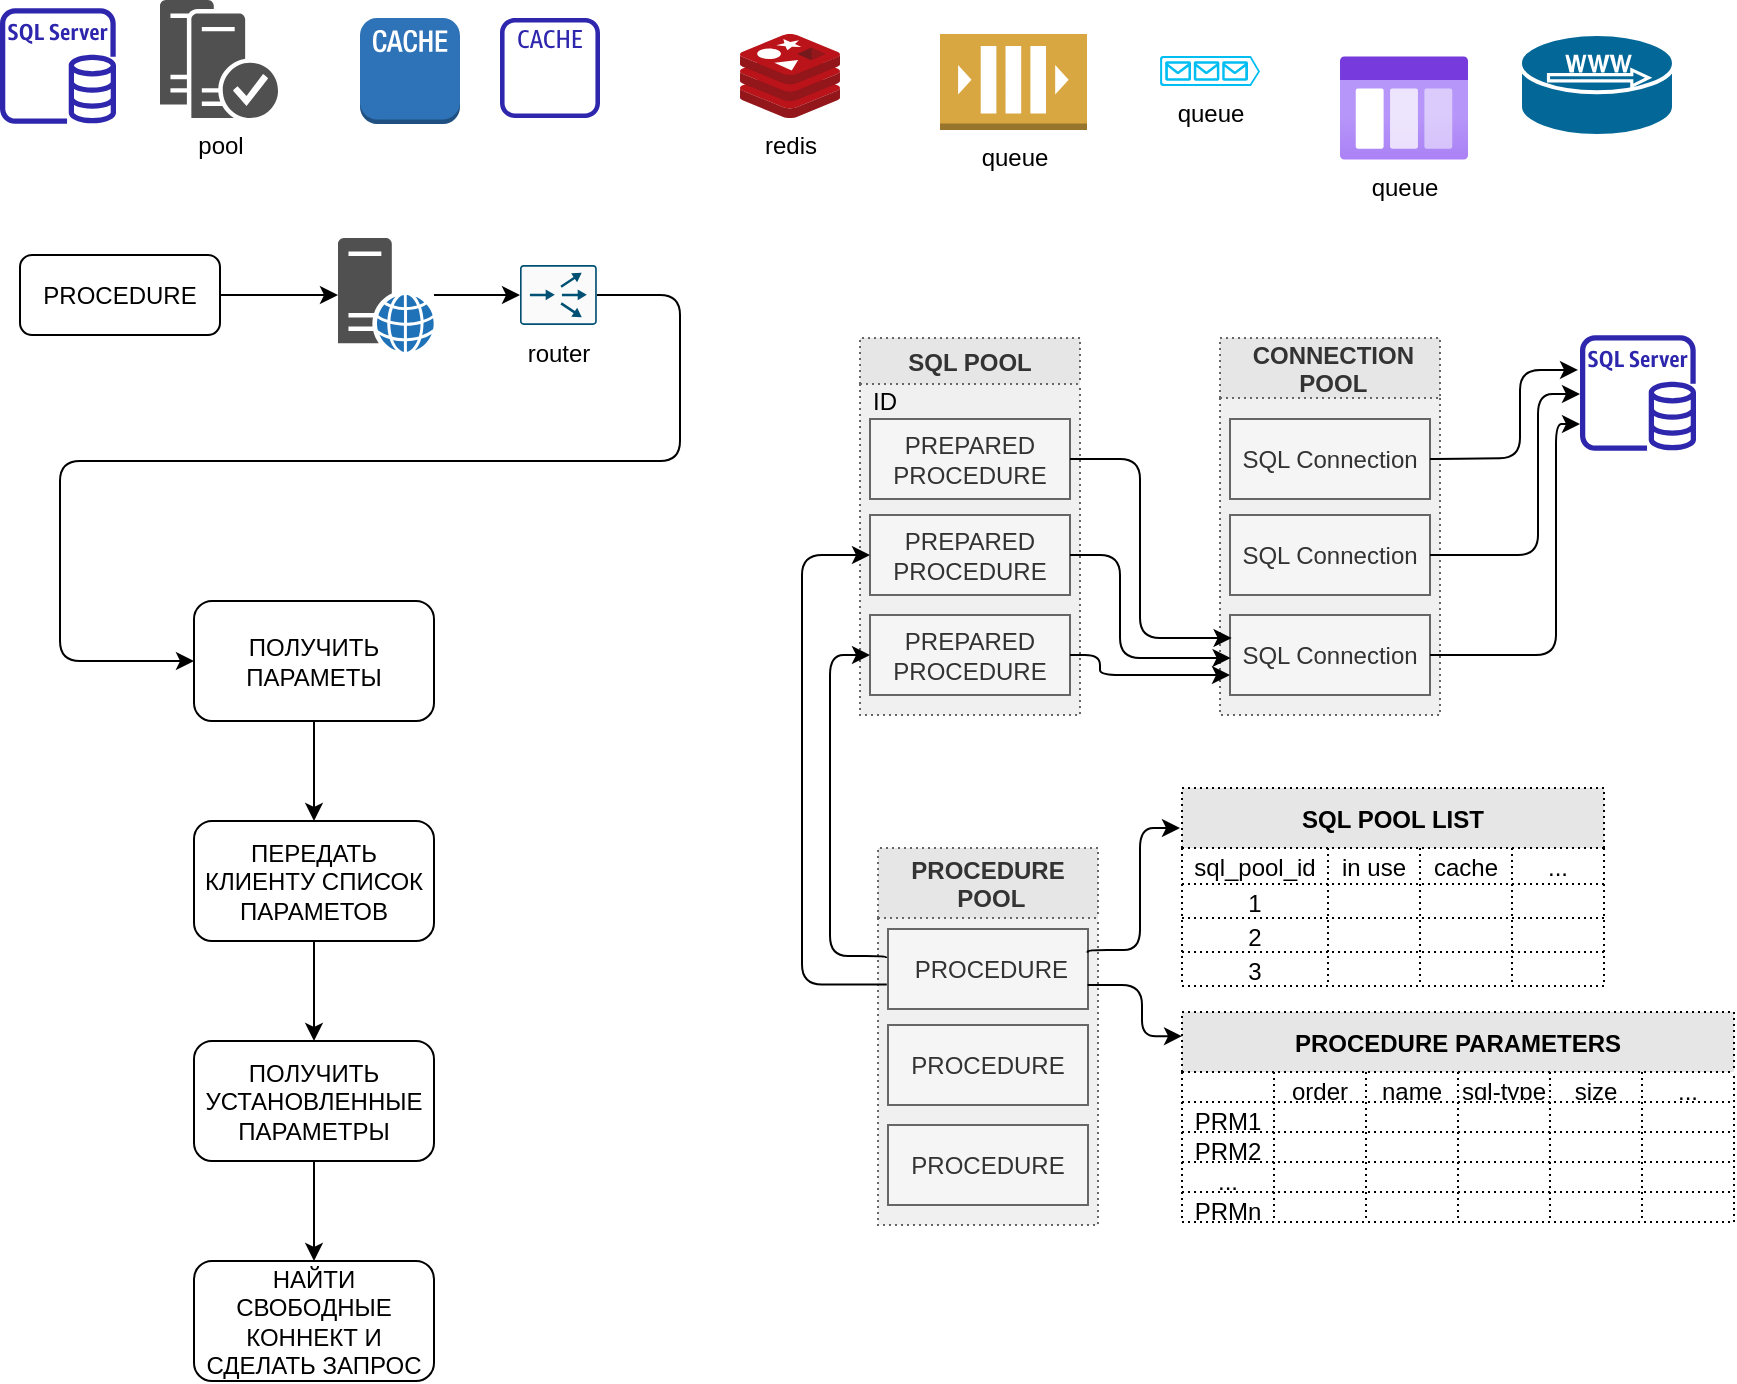 <mxfile version="20.5.3" type="github">
  <diagram id="Nt1I0_a-7QM22VSomyQ9" name="набросок ">
    <mxGraphModel dx="929" dy="607" grid="1" gridSize="1" guides="1" tooltips="1" connect="1" arrows="1" fold="1" page="1" pageScale="1" pageWidth="827" pageHeight="1169" math="0" shadow="0">
      <root>
        <mxCell id="0" />
        <mxCell id="1" parent="0" />
        <mxCell id="vu4FwoLVePWW2kg690E7-1" value="pool" style="sketch=0;pointerEvents=1;shadow=0;dashed=0;html=1;strokeColor=none;fillColor=#505050;labelPosition=center;verticalLabelPosition=bottom;verticalAlign=top;outlineConnect=0;align=center;shape=mxgraph.office.servers.trusted_application_pool;" vertex="1" parent="1">
          <mxGeometry x="110" y="21" width="59" height="59" as="geometry" />
        </mxCell>
        <mxCell id="vu4FwoLVePWW2kg690E7-2" value="" style="sketch=0;outlineConnect=0;fontColor=#232F3E;gradientColor=none;fillColor=#2E27AD;strokeColor=none;dashed=0;verticalLabelPosition=bottom;verticalAlign=top;align=center;html=1;fontSize=12;fontStyle=0;aspect=fixed;pointerEvents=1;shape=mxgraph.aws4.cache_node;" vertex="1" parent="1">
          <mxGeometry x="280" y="30" width="50" height="50" as="geometry" />
        </mxCell>
        <mxCell id="vu4FwoLVePWW2kg690E7-3" value="redis" style="sketch=0;aspect=fixed;html=1;points=[];align=center;image;fontSize=12;image=img/lib/mscae/Cache_Redis_Product.svg;" vertex="1" parent="1">
          <mxGeometry x="400" y="38" width="50" height="42" as="geometry" />
        </mxCell>
        <mxCell id="vu4FwoLVePWW2kg690E7-4" value="" style="outlineConnect=0;dashed=0;verticalLabelPosition=bottom;verticalAlign=top;align=center;html=1;shape=mxgraph.aws3.cache_node;fillColor=#2E73B8;gradientColor=none;" vertex="1" parent="1">
          <mxGeometry x="210" y="30" width="50" height="53" as="geometry" />
        </mxCell>
        <mxCell id="vu4FwoLVePWW2kg690E7-5" value="queue" style="outlineConnect=0;dashed=0;verticalLabelPosition=bottom;verticalAlign=top;align=center;html=1;shape=mxgraph.aws3.queue;fillColor=#D9A741;gradientColor=none;" vertex="1" parent="1">
          <mxGeometry x="500" y="38" width="73.5" height="48" as="geometry" />
        </mxCell>
        <mxCell id="vu4FwoLVePWW2kg690E7-6" value="queue" style="verticalLabelPosition=bottom;html=1;verticalAlign=top;align=center;strokeColor=none;fillColor=#00BEF2;shape=mxgraph.azure.queue_generic;pointerEvents=1;" vertex="1" parent="1">
          <mxGeometry x="610" y="49" width="50" height="15" as="geometry" />
        </mxCell>
        <mxCell id="vu4FwoLVePWW2kg690E7-8" value="queue" style="aspect=fixed;html=1;points=[];align=center;image;fontSize=12;image=img/lib/azure2/general/Storage_Queue.svg;" vertex="1" parent="1">
          <mxGeometry x="700" y="49" width="64" height="52" as="geometry" />
        </mxCell>
        <mxCell id="vu4FwoLVePWW2kg690E7-9" value="" style="sketch=0;outlineConnect=0;fontColor=#232F3E;gradientColor=none;fillColor=#2E27AD;strokeColor=none;dashed=0;verticalLabelPosition=bottom;verticalAlign=top;align=center;html=1;fontSize=12;fontStyle=0;aspect=fixed;pointerEvents=1;shape=mxgraph.aws4.rds_sql_server_instance;" vertex="1" parent="1">
          <mxGeometry x="30" y="25" width="58" height="58" as="geometry" />
        </mxCell>
        <mxCell id="vu4FwoLVePWW2kg690E7-21" value="" style="edgeStyle=orthogonalEdgeStyle;rounded=1;orthogonalLoop=1;jettySize=auto;html=1;entryX=0;entryY=0.5;entryDx=0;entryDy=0;" edge="1" parent="1" source="vu4FwoLVePWW2kg690E7-11" target="vu4FwoLVePWW2kg690E7-20">
          <mxGeometry relative="1" as="geometry">
            <mxPoint x="468.4" y="168.5" as="targetPoint" />
            <Array as="points">
              <mxPoint x="370" y="168.5" />
              <mxPoint x="370" y="251.5" />
              <mxPoint x="60" y="251.5" />
              <mxPoint x="60" y="351.5" />
            </Array>
          </mxGeometry>
        </mxCell>
        <mxCell id="vu4FwoLVePWW2kg690E7-11" value="router" style="sketch=0;points=[[0.015,0.015,0],[0.985,0.015,0],[0.985,0.985,0],[0.015,0.985,0],[0.25,0,0],[0.5,0,0],[0.75,0,0],[1,0.25,0],[1,0.5,0],[1,0.75,0],[0.75,1,0],[0.5,1,0],[0.25,1,0],[0,0.75,0],[0,0.5,0],[0,0.25,0]];verticalLabelPosition=bottom;html=1;verticalAlign=top;aspect=fixed;align=center;pointerEvents=1;shape=mxgraph.cisco19.rect;prIcon=content_router;fillColor=#FAFAFA;strokeColor=#005073;" vertex="1" parent="1">
          <mxGeometry x="290" y="153.5" width="38.4" height="30" as="geometry" />
        </mxCell>
        <mxCell id="vu4FwoLVePWW2kg690E7-16" value="" style="edgeStyle=orthogonalEdgeStyle;rounded=0;orthogonalLoop=1;jettySize=auto;html=1;" edge="1" parent="1" source="vu4FwoLVePWW2kg690E7-14" target="vu4FwoLVePWW2kg690E7-18">
          <mxGeometry relative="1" as="geometry">
            <mxPoint x="220" y="168.5" as="targetPoint" />
          </mxGeometry>
        </mxCell>
        <mxCell id="vu4FwoLVePWW2kg690E7-14" value="PROCEDURE " style="rounded=1;whiteSpace=wrap;html=1;" vertex="1" parent="1">
          <mxGeometry x="40" y="148.5" width="100" height="40" as="geometry" />
        </mxCell>
        <mxCell id="vu4FwoLVePWW2kg690E7-17" value="" style="shape=mxgraph.cisco.servers.microwebserver;html=1;pointerEvents=1;dashed=0;fillColor=#036897;strokeColor=#ffffff;strokeWidth=2;verticalLabelPosition=bottom;verticalAlign=top;align=center;outlineConnect=0;" vertex="1" parent="1">
          <mxGeometry x="790" y="38" width="77" height="51" as="geometry" />
        </mxCell>
        <mxCell id="vu4FwoLVePWW2kg690E7-19" value="" style="edgeStyle=orthogonalEdgeStyle;rounded=0;orthogonalLoop=1;jettySize=auto;html=1;" edge="1" parent="1" source="vu4FwoLVePWW2kg690E7-18" target="vu4FwoLVePWW2kg690E7-11">
          <mxGeometry relative="1" as="geometry" />
        </mxCell>
        <mxCell id="vu4FwoLVePWW2kg690E7-18" value="" style="sketch=0;pointerEvents=1;shadow=0;dashed=0;html=1;strokeColor=none;fillColor=#505050;labelPosition=center;verticalLabelPosition=bottom;verticalAlign=top;outlineConnect=0;align=center;shape=mxgraph.office.servers.web_server_blue;" vertex="1" parent="1">
          <mxGeometry x="199" y="140" width="48" height="57" as="geometry" />
        </mxCell>
        <mxCell id="vu4FwoLVePWW2kg690E7-36" value="" style="edgeStyle=orthogonalEdgeStyle;rounded=1;orthogonalLoop=1;jettySize=auto;html=1;" edge="1" parent="1" source="vu4FwoLVePWW2kg690E7-20" target="vu4FwoLVePWW2kg690E7-37">
          <mxGeometry relative="1" as="geometry">
            <mxPoint x="187" y="461.5" as="targetPoint" />
          </mxGeometry>
        </mxCell>
        <mxCell id="vu4FwoLVePWW2kg690E7-20" value="ПОЛУЧИТЬ ПАРАМЕТЫ" style="rounded=1;whiteSpace=wrap;html=1;" vertex="1" parent="1">
          <mxGeometry x="127" y="321.5" width="120" height="60" as="geometry" />
        </mxCell>
        <mxCell id="vu4FwoLVePWW2kg690E7-22" value="" style="sketch=0;outlineConnect=0;fontColor=#232F3E;gradientColor=none;fillColor=#2E27AD;strokeColor=none;dashed=0;verticalLabelPosition=bottom;verticalAlign=top;align=center;html=1;fontSize=12;fontStyle=0;aspect=fixed;pointerEvents=1;shape=mxgraph.aws4.rds_sql_server_instance;" vertex="1" parent="1">
          <mxGeometry x="820" y="188.5" width="58" height="58" as="geometry" />
        </mxCell>
        <mxCell id="vu4FwoLVePWW2kg690E7-39" value="" style="edgeStyle=orthogonalEdgeStyle;rounded=1;orthogonalLoop=1;jettySize=auto;html=1;" edge="1" parent="1" source="vu4FwoLVePWW2kg690E7-37" target="vu4FwoLVePWW2kg690E7-38">
          <mxGeometry relative="1" as="geometry" />
        </mxCell>
        <mxCell id="vu4FwoLVePWW2kg690E7-37" value="ПЕРЕДАТЬ КЛИЕНТУ СПИСОК ПАРАМЕТОВ" style="rounded=1;whiteSpace=wrap;html=1;" vertex="1" parent="1">
          <mxGeometry x="127" y="431.5" width="120" height="60" as="geometry" />
        </mxCell>
        <mxCell id="vu4FwoLVePWW2kg690E7-41" value="" style="edgeStyle=orthogonalEdgeStyle;rounded=1;orthogonalLoop=1;jettySize=auto;html=1;" edge="1" parent="1" source="vu4FwoLVePWW2kg690E7-38" target="vu4FwoLVePWW2kg690E7-40">
          <mxGeometry relative="1" as="geometry" />
        </mxCell>
        <mxCell id="vu4FwoLVePWW2kg690E7-38" value="ПОЛУЧИТЬ УСТАНОВЛЕННЫЕ ПАРАМЕТРЫ" style="rounded=1;whiteSpace=wrap;html=1;" vertex="1" parent="1">
          <mxGeometry x="127" y="541.5" width="120" height="60" as="geometry" />
        </mxCell>
        <mxCell id="vu4FwoLVePWW2kg690E7-40" value="НАЙТИ СВОБОДНЫЕ КОННЕКТ И СДЕЛАТЬ ЗАПРОС" style="rounded=1;whiteSpace=wrap;html=1;" vertex="1" parent="1">
          <mxGeometry x="127" y="651.5" width="120" height="60" as="geometry" />
        </mxCell>
        <mxCell id="vu4FwoLVePWW2kg690E7-44" value="" style="group" vertex="1" connectable="0" parent="1">
          <mxGeometry x="460" y="190" width="110" height="188.5" as="geometry" />
        </mxCell>
        <mxCell id="vu4FwoLVePWW2kg690E7-43" value="SQL POOL" style="swimlane;dashed=1;dashPattern=1 2;fillColor=#E6E6E6;fontColor=#333333;strokeColor=#666666;glass=0;swimlaneFillColor=#F0F0F0;" vertex="1" parent="vu4FwoLVePWW2kg690E7-44">
          <mxGeometry width="110" height="188.5" as="geometry" />
        </mxCell>
        <mxCell id="vu4FwoLVePWW2kg690E7-124" value="ID" style="text;html=1;strokeColor=none;fillColor=none;align=center;verticalAlign=middle;whiteSpace=wrap;rounded=0;glass=0;dashed=1;dashPattern=1 1;" vertex="1" parent="vu4FwoLVePWW2kg690E7-43">
          <mxGeometry x="5" y="25.5" width="15" height="13" as="geometry" />
        </mxCell>
        <mxCell id="vu4FwoLVePWW2kg690E7-29" value="PREPARED PROCEDURE" style="rounded=0;whiteSpace=wrap;html=1;fillColor=#f5f5f5;strokeColor=#666666;fontColor=#333333;" vertex="1" parent="vu4FwoLVePWW2kg690E7-44">
          <mxGeometry x="5" y="40.5" width="100" height="40" as="geometry" />
        </mxCell>
        <mxCell id="vu4FwoLVePWW2kg690E7-31" value="PREPARED PROCEDURE" style="rounded=0;whiteSpace=wrap;html=1;fillColor=#f5f5f5;strokeColor=#666666;fontColor=#333333;" vertex="1" parent="vu4FwoLVePWW2kg690E7-44">
          <mxGeometry x="5" y="88.5" width="100" height="40" as="geometry" />
        </mxCell>
        <mxCell id="vu4FwoLVePWW2kg690E7-32" value="PREPARED PROCEDURE" style="rounded=0;whiteSpace=wrap;html=1;fillColor=#f5f5f5;strokeColor=#666666;fontColor=#333333;" vertex="1" parent="vu4FwoLVePWW2kg690E7-44">
          <mxGeometry x="5" y="138.5" width="100" height="40" as="geometry" />
        </mxCell>
        <mxCell id="vu4FwoLVePWW2kg690E7-45" value="" style="group" vertex="1" connectable="0" parent="1">
          <mxGeometry x="640" y="190" width="110" height="188.5" as="geometry" />
        </mxCell>
        <mxCell id="vu4FwoLVePWW2kg690E7-46" value=" CONNECTION&#xa; POOL" style="swimlane;dashed=1;dashPattern=1 2;fillColor=#E6E6E6;fontColor=#333333;strokeColor=#666666;glass=0;swimlaneFillColor=#F0F0F0;startSize=30;" vertex="1" parent="vu4FwoLVePWW2kg690E7-45">
          <mxGeometry width="110" height="188.5" as="geometry" />
        </mxCell>
        <mxCell id="vu4FwoLVePWW2kg690E7-47" value="SQL Connection" style="rounded=0;whiteSpace=wrap;html=1;fillColor=#f5f5f5;strokeColor=#666666;fontColor=#333333;" vertex="1" parent="vu4FwoLVePWW2kg690E7-45">
          <mxGeometry x="5" y="40.5" width="100" height="40" as="geometry" />
        </mxCell>
        <mxCell id="vu4FwoLVePWW2kg690E7-48" value="SQL Connection" style="rounded=0;whiteSpace=wrap;html=1;fillColor=#f5f5f5;strokeColor=#666666;fontColor=#333333;" vertex="1" parent="vu4FwoLVePWW2kg690E7-45">
          <mxGeometry x="5" y="88.5" width="100" height="40" as="geometry" />
        </mxCell>
        <mxCell id="vu4FwoLVePWW2kg690E7-49" value="SQL Connection" style="rounded=0;whiteSpace=wrap;html=1;fillColor=#f5f5f5;strokeColor=#666666;fontColor=#333333;" vertex="1" parent="vu4FwoLVePWW2kg690E7-45">
          <mxGeometry x="5" y="138.5" width="100" height="40" as="geometry" />
        </mxCell>
        <mxCell id="vu4FwoLVePWW2kg690E7-33" value="" style="edgeStyle=orthogonalEdgeStyle;rounded=1;orthogonalLoop=1;jettySize=auto;html=1;exitX=1;exitY=0.5;exitDx=0;exitDy=0;entryX=0.008;entryY=0.288;entryDx=0;entryDy=0;entryPerimeter=0;" edge="1" parent="1" source="vu4FwoLVePWW2kg690E7-29" target="vu4FwoLVePWW2kg690E7-49">
          <mxGeometry relative="1" as="geometry">
            <mxPoint x="640" y="320" as="targetPoint" />
            <Array as="points">
              <mxPoint x="600" y="250" />
              <mxPoint x="600" y="340" />
            </Array>
          </mxGeometry>
        </mxCell>
        <mxCell id="vu4FwoLVePWW2kg690E7-34" value="" style="edgeStyle=orthogonalEdgeStyle;rounded=1;orthogonalLoop=1;jettySize=auto;html=1;entryX=0.003;entryY=0.528;entryDx=0;entryDy=0;entryPerimeter=0;" edge="1" parent="1" source="vu4FwoLVePWW2kg690E7-31" target="vu4FwoLVePWW2kg690E7-49">
          <mxGeometry relative="1" as="geometry">
            <mxPoint x="640" y="337" as="targetPoint" />
            <Array as="points">
              <mxPoint x="590" y="298" />
              <mxPoint x="590" y="350" />
              <mxPoint x="645" y="350" />
            </Array>
          </mxGeometry>
        </mxCell>
        <mxCell id="vu4FwoLVePWW2kg690E7-35" value="" style="edgeStyle=orthogonalEdgeStyle;rounded=1;orthogonalLoop=1;jettySize=auto;html=1;entryX=0;entryY=0.75;entryDx=0;entryDy=0;" edge="1" parent="1" source="vu4FwoLVePWW2kg690E7-32" target="vu4FwoLVePWW2kg690E7-49">
          <mxGeometry relative="1" as="geometry">
            <mxPoint x="640" y="349.5" as="targetPoint" />
            <Array as="points">
              <mxPoint x="580" y="348" />
              <mxPoint x="580" y="358" />
            </Array>
          </mxGeometry>
        </mxCell>
        <mxCell id="vu4FwoLVePWW2kg690E7-26" value="" style="edgeStyle=orthogonalEdgeStyle;rounded=1;orthogonalLoop=1;jettySize=auto;html=1;exitX=1;exitY=0.5;exitDx=0;exitDy=0;entryX=-0.017;entryY=0.301;entryDx=0;entryDy=0;entryPerimeter=0;" edge="1" parent="1" source="vu4FwoLVePWW2kg690E7-47" target="vu4FwoLVePWW2kg690E7-22">
          <mxGeometry relative="1" as="geometry">
            <mxPoint x="750" y="211.5" as="sourcePoint" />
            <mxPoint x="800" y="170" as="targetPoint" />
            <Array as="points">
              <mxPoint x="750" y="251" />
              <mxPoint x="790" y="250" />
              <mxPoint x="790" y="206" />
            </Array>
          </mxGeometry>
        </mxCell>
        <mxCell id="vu4FwoLVePWW2kg690E7-27" value="" style="edgeStyle=orthogonalEdgeStyle;rounded=1;orthogonalLoop=1;jettySize=auto;html=1;exitX=1;exitY=0.5;exitDx=0;exitDy=0;" edge="1" parent="1" source="vu4FwoLVePWW2kg690E7-48" target="vu4FwoLVePWW2kg690E7-22">
          <mxGeometry relative="1" as="geometry">
            <mxPoint x="810" y="206.5" as="targetPoint" />
            <mxPoint x="750" y="275" as="sourcePoint" />
            <Array as="points">
              <mxPoint x="799" y="299" />
              <mxPoint x="799" y="218" />
            </Array>
          </mxGeometry>
        </mxCell>
        <mxCell id="vu4FwoLVePWW2kg690E7-51" value="" style="edgeStyle=orthogonalEdgeStyle;rounded=1;orthogonalLoop=1;jettySize=auto;html=1;" edge="1" parent="1" source="vu4FwoLVePWW2kg690E7-49" target="vu4FwoLVePWW2kg690E7-22">
          <mxGeometry relative="1" as="geometry">
            <mxPoint x="825" y="348.5" as="targetPoint" />
            <Array as="points">
              <mxPoint x="808" y="349" />
              <mxPoint x="808" y="233" />
            </Array>
          </mxGeometry>
        </mxCell>
        <mxCell id="vu4FwoLVePWW2kg690E7-52" value="" style="group" vertex="1" connectable="0" parent="1">
          <mxGeometry x="469" y="445" width="110" height="188.5" as="geometry" />
        </mxCell>
        <mxCell id="vu4FwoLVePWW2kg690E7-53" value="PROCEDURE&#xa; POOL" style="swimlane;dashed=1;dashPattern=1 2;fillColor=#E6E6E6;fontColor=#333333;strokeColor=#666666;glass=0;swimlaneFillColor=#F0F0F0;startSize=35;" vertex="1" parent="vu4FwoLVePWW2kg690E7-52">
          <mxGeometry width="110" height="188.5" as="geometry" />
        </mxCell>
        <mxCell id="vu4FwoLVePWW2kg690E7-54" value="&amp;nbsp;PROCEDURE" style="rounded=0;whiteSpace=wrap;html=1;fillColor=#f5f5f5;strokeColor=#666666;fontColor=#333333;" vertex="1" parent="vu4FwoLVePWW2kg690E7-52">
          <mxGeometry x="5" y="40.5" width="100" height="40" as="geometry" />
        </mxCell>
        <mxCell id="vu4FwoLVePWW2kg690E7-55" value="PROCEDURE" style="rounded=0;whiteSpace=wrap;html=1;fillColor=#f5f5f5;strokeColor=#666666;fontColor=#333333;" vertex="1" parent="vu4FwoLVePWW2kg690E7-52">
          <mxGeometry x="5" y="88.5" width="100" height="40" as="geometry" />
        </mxCell>
        <mxCell id="vu4FwoLVePWW2kg690E7-56" value="PROCEDURE" style="rounded=0;whiteSpace=wrap;html=1;fillColor=#f5f5f5;strokeColor=#666666;fontColor=#333333;" vertex="1" parent="vu4FwoLVePWW2kg690E7-52">
          <mxGeometry x="5" y="138.5" width="100" height="40" as="geometry" />
        </mxCell>
        <mxCell id="vu4FwoLVePWW2kg690E7-57" value="PROCEDURE PARAMETERS" style="shape=table;startSize=30;container=1;collapsible=0;childLayout=tableLayout;fontStyle=1;align=center;glass=0;dashed=1;dashPattern=1 2;fillColor=#E6E6E6;" vertex="1" parent="1">
          <mxGeometry x="621" y="527" width="276" height="105" as="geometry" />
        </mxCell>
        <mxCell id="vu4FwoLVePWW2kg690E7-58" value="" style="shape=tableRow;horizontal=0;startSize=0;swimlaneHead=0;swimlaneBody=0;top=0;left=0;bottom=0;right=0;collapsible=0;dropTarget=0;fillColor=none;points=[[0,0.5],[1,0.5]];portConstraint=eastwest;glass=0;dashed=1;dashPattern=1 2;" vertex="1" parent="vu4FwoLVePWW2kg690E7-57">
          <mxGeometry y="30" width="276" height="15" as="geometry" />
        </mxCell>
        <mxCell id="vu4FwoLVePWW2kg690E7-59" value="" style="shape=partialRectangle;html=1;whiteSpace=wrap;connectable=0;fillColor=none;top=0;left=0;bottom=0;right=0;overflow=hidden;glass=0;dashed=1;dashPattern=1 2;" vertex="1" parent="vu4FwoLVePWW2kg690E7-58">
          <mxGeometry width="46" height="15" as="geometry">
            <mxRectangle width="46" height="15" as="alternateBounds" />
          </mxGeometry>
        </mxCell>
        <mxCell id="vu4FwoLVePWW2kg690E7-60" value="order" style="shape=partialRectangle;html=1;whiteSpace=wrap;connectable=0;fillColor=none;top=0;left=0;bottom=0;right=0;overflow=hidden;glass=0;dashed=1;dashPattern=1 2;" vertex="1" parent="vu4FwoLVePWW2kg690E7-58">
          <mxGeometry x="46" width="46" height="15" as="geometry">
            <mxRectangle width="46" height="15" as="alternateBounds" />
          </mxGeometry>
        </mxCell>
        <mxCell id="vu4FwoLVePWW2kg690E7-61" value="name" style="shape=partialRectangle;html=1;whiteSpace=wrap;connectable=0;fillColor=none;top=0;left=0;bottom=0;right=0;overflow=hidden;glass=0;dashed=1;dashPattern=1 2;" vertex="1" parent="vu4FwoLVePWW2kg690E7-58">
          <mxGeometry x="92" width="46" height="15" as="geometry">
            <mxRectangle width="46" height="15" as="alternateBounds" />
          </mxGeometry>
        </mxCell>
        <mxCell id="vu4FwoLVePWW2kg690E7-78" value="sql-type" style="shape=partialRectangle;html=1;whiteSpace=wrap;connectable=0;fillColor=none;top=0;left=0;bottom=0;right=0;overflow=hidden;glass=0;dashed=1;dashPattern=1 2;" vertex="1" parent="vu4FwoLVePWW2kg690E7-58">
          <mxGeometry x="138" width="46" height="15" as="geometry">
            <mxRectangle width="46" height="15" as="alternateBounds" />
          </mxGeometry>
        </mxCell>
        <mxCell id="vu4FwoLVePWW2kg690E7-83" value="size" style="shape=partialRectangle;html=1;whiteSpace=wrap;connectable=0;fillColor=none;top=0;left=0;bottom=0;right=0;overflow=hidden;glass=0;dashed=1;dashPattern=1 2;" vertex="1" parent="vu4FwoLVePWW2kg690E7-58">
          <mxGeometry x="184" width="46" height="15" as="geometry">
            <mxRectangle width="46" height="15" as="alternateBounds" />
          </mxGeometry>
        </mxCell>
        <mxCell id="vu4FwoLVePWW2kg690E7-118" value="..." style="shape=partialRectangle;html=1;whiteSpace=wrap;connectable=0;fillColor=none;top=0;left=0;bottom=0;right=0;overflow=hidden;glass=0;dashed=1;dashPattern=1 2;" vertex="1" parent="vu4FwoLVePWW2kg690E7-58">
          <mxGeometry x="230" width="46" height="15" as="geometry">
            <mxRectangle width="46" height="15" as="alternateBounds" />
          </mxGeometry>
        </mxCell>
        <mxCell id="vu4FwoLVePWW2kg690E7-62" value="" style="shape=tableRow;horizontal=0;startSize=0;swimlaneHead=0;swimlaneBody=0;top=0;left=0;bottom=0;right=0;collapsible=0;dropTarget=0;fillColor=none;points=[[0,0.5],[1,0.5]];portConstraint=eastwest;glass=0;dashed=1;dashPattern=1 2;" vertex="1" parent="vu4FwoLVePWW2kg690E7-57">
          <mxGeometry y="45" width="276" height="15" as="geometry" />
        </mxCell>
        <mxCell id="vu4FwoLVePWW2kg690E7-63" value="PRM1&lt;br&gt;" style="shape=partialRectangle;html=1;whiteSpace=wrap;connectable=0;fillColor=none;top=0;left=0;bottom=0;right=0;overflow=hidden;glass=0;dashed=1;dashPattern=1 2;" vertex="1" parent="vu4FwoLVePWW2kg690E7-62">
          <mxGeometry width="46" height="15" as="geometry">
            <mxRectangle width="46" height="15" as="alternateBounds" />
          </mxGeometry>
        </mxCell>
        <mxCell id="vu4FwoLVePWW2kg690E7-64" value="" style="shape=partialRectangle;html=1;whiteSpace=wrap;connectable=0;fillColor=none;top=0;left=0;bottom=0;right=0;overflow=hidden;glass=0;dashed=1;dashPattern=1 2;" vertex="1" parent="vu4FwoLVePWW2kg690E7-62">
          <mxGeometry x="46" width="46" height="15" as="geometry">
            <mxRectangle width="46" height="15" as="alternateBounds" />
          </mxGeometry>
        </mxCell>
        <mxCell id="vu4FwoLVePWW2kg690E7-65" value="" style="shape=partialRectangle;html=1;whiteSpace=wrap;connectable=0;fillColor=none;top=0;left=0;bottom=0;right=0;overflow=hidden;glass=0;dashed=1;dashPattern=1 2;" vertex="1" parent="vu4FwoLVePWW2kg690E7-62">
          <mxGeometry x="92" width="46" height="15" as="geometry">
            <mxRectangle width="46" height="15" as="alternateBounds" />
          </mxGeometry>
        </mxCell>
        <mxCell id="vu4FwoLVePWW2kg690E7-79" style="shape=partialRectangle;html=1;whiteSpace=wrap;connectable=0;fillColor=none;top=0;left=0;bottom=0;right=0;overflow=hidden;glass=0;dashed=1;dashPattern=1 2;" vertex="1" parent="vu4FwoLVePWW2kg690E7-62">
          <mxGeometry x="138" width="46" height="15" as="geometry">
            <mxRectangle width="46" height="15" as="alternateBounds" />
          </mxGeometry>
        </mxCell>
        <mxCell id="vu4FwoLVePWW2kg690E7-84" style="shape=partialRectangle;html=1;whiteSpace=wrap;connectable=0;fillColor=none;top=0;left=0;bottom=0;right=0;overflow=hidden;glass=0;dashed=1;dashPattern=1 2;" vertex="1" parent="vu4FwoLVePWW2kg690E7-62">
          <mxGeometry x="184" width="46" height="15" as="geometry">
            <mxRectangle width="46" height="15" as="alternateBounds" />
          </mxGeometry>
        </mxCell>
        <mxCell id="vu4FwoLVePWW2kg690E7-119" style="shape=partialRectangle;html=1;whiteSpace=wrap;connectable=0;fillColor=none;top=0;left=0;bottom=0;right=0;overflow=hidden;glass=0;dashed=1;dashPattern=1 2;" vertex="1" parent="vu4FwoLVePWW2kg690E7-62">
          <mxGeometry x="230" width="46" height="15" as="geometry">
            <mxRectangle width="46" height="15" as="alternateBounds" />
          </mxGeometry>
        </mxCell>
        <mxCell id="vu4FwoLVePWW2kg690E7-66" value="" style="shape=tableRow;horizontal=0;startSize=0;swimlaneHead=0;swimlaneBody=0;top=0;left=0;bottom=0;right=0;collapsible=0;dropTarget=0;fillColor=none;points=[[0,0.5],[1,0.5]];portConstraint=eastwest;glass=0;dashed=1;dashPattern=1 2;" vertex="1" parent="vu4FwoLVePWW2kg690E7-57">
          <mxGeometry y="60" width="276" height="15" as="geometry" />
        </mxCell>
        <mxCell id="vu4FwoLVePWW2kg690E7-67" value="PRM2" style="shape=partialRectangle;html=1;whiteSpace=wrap;connectable=0;fillColor=none;top=0;left=0;bottom=0;right=0;overflow=hidden;glass=0;dashed=1;dashPattern=1 2;" vertex="1" parent="vu4FwoLVePWW2kg690E7-66">
          <mxGeometry width="46" height="15" as="geometry">
            <mxRectangle width="46" height="15" as="alternateBounds" />
          </mxGeometry>
        </mxCell>
        <mxCell id="vu4FwoLVePWW2kg690E7-68" value="" style="shape=partialRectangle;html=1;whiteSpace=wrap;connectable=0;fillColor=none;top=0;left=0;bottom=0;right=0;overflow=hidden;glass=0;dashed=1;dashPattern=1 2;" vertex="1" parent="vu4FwoLVePWW2kg690E7-66">
          <mxGeometry x="46" width="46" height="15" as="geometry">
            <mxRectangle width="46" height="15" as="alternateBounds" />
          </mxGeometry>
        </mxCell>
        <mxCell id="vu4FwoLVePWW2kg690E7-69" value="" style="shape=partialRectangle;html=1;whiteSpace=wrap;connectable=0;fillColor=none;top=0;left=0;bottom=0;right=0;overflow=hidden;glass=0;dashed=1;dashPattern=1 2;" vertex="1" parent="vu4FwoLVePWW2kg690E7-66">
          <mxGeometry x="92" width="46" height="15" as="geometry">
            <mxRectangle width="46" height="15" as="alternateBounds" />
          </mxGeometry>
        </mxCell>
        <mxCell id="vu4FwoLVePWW2kg690E7-80" style="shape=partialRectangle;html=1;whiteSpace=wrap;connectable=0;fillColor=none;top=0;left=0;bottom=0;right=0;overflow=hidden;glass=0;dashed=1;dashPattern=1 2;" vertex="1" parent="vu4FwoLVePWW2kg690E7-66">
          <mxGeometry x="138" width="46" height="15" as="geometry">
            <mxRectangle width="46" height="15" as="alternateBounds" />
          </mxGeometry>
        </mxCell>
        <mxCell id="vu4FwoLVePWW2kg690E7-85" style="shape=partialRectangle;html=1;whiteSpace=wrap;connectable=0;fillColor=none;top=0;left=0;bottom=0;right=0;overflow=hidden;glass=0;dashed=1;dashPattern=1 2;" vertex="1" parent="vu4FwoLVePWW2kg690E7-66">
          <mxGeometry x="184" width="46" height="15" as="geometry">
            <mxRectangle width="46" height="15" as="alternateBounds" />
          </mxGeometry>
        </mxCell>
        <mxCell id="vu4FwoLVePWW2kg690E7-120" style="shape=partialRectangle;html=1;whiteSpace=wrap;connectable=0;fillColor=none;top=0;left=0;bottom=0;right=0;overflow=hidden;glass=0;dashed=1;dashPattern=1 2;" vertex="1" parent="vu4FwoLVePWW2kg690E7-66">
          <mxGeometry x="230" width="46" height="15" as="geometry">
            <mxRectangle width="46" height="15" as="alternateBounds" />
          </mxGeometry>
        </mxCell>
        <mxCell id="vu4FwoLVePWW2kg690E7-70" style="shape=tableRow;horizontal=0;startSize=0;swimlaneHead=0;swimlaneBody=0;top=0;left=0;bottom=0;right=0;collapsible=0;dropTarget=0;fillColor=none;points=[[0,0.5],[1,0.5]];portConstraint=eastwest;glass=0;dashed=1;dashPattern=1 2;" vertex="1" parent="vu4FwoLVePWW2kg690E7-57">
          <mxGeometry y="75" width="276" height="15" as="geometry" />
        </mxCell>
        <mxCell id="vu4FwoLVePWW2kg690E7-71" value="..." style="shape=partialRectangle;html=1;whiteSpace=wrap;connectable=0;fillColor=none;top=0;left=0;bottom=0;right=0;overflow=hidden;glass=0;dashed=1;dashPattern=1 2;" vertex="1" parent="vu4FwoLVePWW2kg690E7-70">
          <mxGeometry width="46" height="15" as="geometry">
            <mxRectangle width="46" height="15" as="alternateBounds" />
          </mxGeometry>
        </mxCell>
        <mxCell id="vu4FwoLVePWW2kg690E7-72" style="shape=partialRectangle;html=1;whiteSpace=wrap;connectable=0;fillColor=none;top=0;left=0;bottom=0;right=0;overflow=hidden;glass=0;dashed=1;dashPattern=1 2;" vertex="1" parent="vu4FwoLVePWW2kg690E7-70">
          <mxGeometry x="46" width="46" height="15" as="geometry">
            <mxRectangle width="46" height="15" as="alternateBounds" />
          </mxGeometry>
        </mxCell>
        <mxCell id="vu4FwoLVePWW2kg690E7-73" style="shape=partialRectangle;html=1;whiteSpace=wrap;connectable=0;fillColor=none;top=0;left=0;bottom=0;right=0;overflow=hidden;glass=0;dashed=1;dashPattern=1 2;" vertex="1" parent="vu4FwoLVePWW2kg690E7-70">
          <mxGeometry x="92" width="46" height="15" as="geometry">
            <mxRectangle width="46" height="15" as="alternateBounds" />
          </mxGeometry>
        </mxCell>
        <mxCell id="vu4FwoLVePWW2kg690E7-81" style="shape=partialRectangle;html=1;whiteSpace=wrap;connectable=0;fillColor=none;top=0;left=0;bottom=0;right=0;overflow=hidden;glass=0;dashed=1;dashPattern=1 2;" vertex="1" parent="vu4FwoLVePWW2kg690E7-70">
          <mxGeometry x="138" width="46" height="15" as="geometry">
            <mxRectangle width="46" height="15" as="alternateBounds" />
          </mxGeometry>
        </mxCell>
        <mxCell id="vu4FwoLVePWW2kg690E7-86" style="shape=partialRectangle;html=1;whiteSpace=wrap;connectable=0;fillColor=none;top=0;left=0;bottom=0;right=0;overflow=hidden;glass=0;dashed=1;dashPattern=1 2;" vertex="1" parent="vu4FwoLVePWW2kg690E7-70">
          <mxGeometry x="184" width="46" height="15" as="geometry">
            <mxRectangle width="46" height="15" as="alternateBounds" />
          </mxGeometry>
        </mxCell>
        <mxCell id="vu4FwoLVePWW2kg690E7-121" style="shape=partialRectangle;html=1;whiteSpace=wrap;connectable=0;fillColor=none;top=0;left=0;bottom=0;right=0;overflow=hidden;glass=0;dashed=1;dashPattern=1 2;" vertex="1" parent="vu4FwoLVePWW2kg690E7-70">
          <mxGeometry x="230" width="46" height="15" as="geometry">
            <mxRectangle width="46" height="15" as="alternateBounds" />
          </mxGeometry>
        </mxCell>
        <mxCell id="vu4FwoLVePWW2kg690E7-74" style="shape=tableRow;horizontal=0;startSize=0;swimlaneHead=0;swimlaneBody=0;top=0;left=0;bottom=0;right=0;collapsible=0;dropTarget=0;fillColor=none;points=[[0,0.5],[1,0.5]];portConstraint=eastwest;glass=0;dashed=1;dashPattern=1 2;" vertex="1" parent="vu4FwoLVePWW2kg690E7-57">
          <mxGeometry y="90" width="276" height="15" as="geometry" />
        </mxCell>
        <mxCell id="vu4FwoLVePWW2kg690E7-75" value="PRMn" style="shape=partialRectangle;html=1;whiteSpace=wrap;connectable=0;fillColor=none;top=0;left=0;bottom=0;right=0;overflow=hidden;glass=0;dashed=1;dashPattern=1 2;" vertex="1" parent="vu4FwoLVePWW2kg690E7-74">
          <mxGeometry width="46" height="15" as="geometry">
            <mxRectangle width="46" height="15" as="alternateBounds" />
          </mxGeometry>
        </mxCell>
        <mxCell id="vu4FwoLVePWW2kg690E7-76" style="shape=partialRectangle;html=1;whiteSpace=wrap;connectable=0;fillColor=none;top=0;left=0;bottom=0;right=0;overflow=hidden;glass=0;dashed=1;dashPattern=1 2;" vertex="1" parent="vu4FwoLVePWW2kg690E7-74">
          <mxGeometry x="46" width="46" height="15" as="geometry">
            <mxRectangle width="46" height="15" as="alternateBounds" />
          </mxGeometry>
        </mxCell>
        <mxCell id="vu4FwoLVePWW2kg690E7-77" style="shape=partialRectangle;html=1;whiteSpace=wrap;connectable=0;fillColor=none;top=0;left=0;bottom=0;right=0;overflow=hidden;glass=0;dashed=1;dashPattern=1 2;" vertex="1" parent="vu4FwoLVePWW2kg690E7-74">
          <mxGeometry x="92" width="46" height="15" as="geometry">
            <mxRectangle width="46" height="15" as="alternateBounds" />
          </mxGeometry>
        </mxCell>
        <mxCell id="vu4FwoLVePWW2kg690E7-82" style="shape=partialRectangle;html=1;whiteSpace=wrap;connectable=0;fillColor=none;top=0;left=0;bottom=0;right=0;overflow=hidden;glass=0;dashed=1;dashPattern=1 2;" vertex="1" parent="vu4FwoLVePWW2kg690E7-74">
          <mxGeometry x="138" width="46" height="15" as="geometry">
            <mxRectangle width="46" height="15" as="alternateBounds" />
          </mxGeometry>
        </mxCell>
        <mxCell id="vu4FwoLVePWW2kg690E7-87" style="shape=partialRectangle;html=1;whiteSpace=wrap;connectable=0;fillColor=none;top=0;left=0;bottom=0;right=0;overflow=hidden;glass=0;dashed=1;dashPattern=1 2;" vertex="1" parent="vu4FwoLVePWW2kg690E7-74">
          <mxGeometry x="184" width="46" height="15" as="geometry">
            <mxRectangle width="46" height="15" as="alternateBounds" />
          </mxGeometry>
        </mxCell>
        <mxCell id="vu4FwoLVePWW2kg690E7-122" style="shape=partialRectangle;html=1;whiteSpace=wrap;connectable=0;fillColor=none;top=0;left=0;bottom=0;right=0;overflow=hidden;glass=0;dashed=1;dashPattern=1 2;" vertex="1" parent="vu4FwoLVePWW2kg690E7-74">
          <mxGeometry x="230" width="46" height="15" as="geometry">
            <mxRectangle width="46" height="15" as="alternateBounds" />
          </mxGeometry>
        </mxCell>
        <mxCell id="vu4FwoLVePWW2kg690E7-123" value="" style="edgeStyle=orthogonalEdgeStyle;rounded=1;orthogonalLoop=1;jettySize=auto;html=1;entryX=0;entryY=0.115;entryDx=0;entryDy=0;entryPerimeter=0;exitX=0.998;exitY=0.7;exitDx=0;exitDy=0;exitPerimeter=0;" edge="1" parent="1" source="vu4FwoLVePWW2kg690E7-54" target="vu4FwoLVePWW2kg690E7-57">
          <mxGeometry relative="1" as="geometry">
            <mxPoint x="654" y="505.5" as="targetPoint" />
            <Array as="points">
              <mxPoint x="601" y="513" />
              <mxPoint x="601" y="539" />
            </Array>
          </mxGeometry>
        </mxCell>
        <mxCell id="vu4FwoLVePWW2kg690E7-129" value="SQL POOL LIST" style="shape=table;startSize=30;container=1;collapsible=0;childLayout=tableLayout;fontStyle=1;align=center;glass=0;dashed=1;dashPattern=1 2;fillColor=#E6E6E6;" vertex="1" parent="1">
          <mxGeometry x="621" y="415" width="211" height="99" as="geometry" />
        </mxCell>
        <mxCell id="vu4FwoLVePWW2kg690E7-130" value="" style="shape=tableRow;horizontal=0;startSize=0;swimlaneHead=0;swimlaneBody=0;top=0;left=0;bottom=0;right=0;collapsible=0;dropTarget=0;fillColor=none;points=[[0,0.5],[1,0.5]];portConstraint=eastwest;glass=0;dashed=1;dashPattern=1 2;" vertex="1" parent="vu4FwoLVePWW2kg690E7-129">
          <mxGeometry y="30" width="211" height="18" as="geometry" />
        </mxCell>
        <mxCell id="vu4FwoLVePWW2kg690E7-131" value="sql_pool_id&lt;br&gt;" style="shape=partialRectangle;html=1;whiteSpace=wrap;connectable=0;fillColor=none;top=0;left=0;bottom=0;right=0;overflow=hidden;glass=0;dashed=1;dashPattern=1 2;" vertex="1" parent="vu4FwoLVePWW2kg690E7-130">
          <mxGeometry width="73" height="18" as="geometry">
            <mxRectangle width="73" height="18" as="alternateBounds" />
          </mxGeometry>
        </mxCell>
        <mxCell id="vu4FwoLVePWW2kg690E7-132" value="in use" style="shape=partialRectangle;html=1;whiteSpace=wrap;connectable=0;fillColor=none;top=0;left=0;bottom=0;right=0;overflow=hidden;glass=0;dashed=1;dashPattern=1 2;" vertex="1" parent="vu4FwoLVePWW2kg690E7-130">
          <mxGeometry x="73" width="46" height="18" as="geometry">
            <mxRectangle width="46" height="18" as="alternateBounds" />
          </mxGeometry>
        </mxCell>
        <mxCell id="vu4FwoLVePWW2kg690E7-133" value="cache" style="shape=partialRectangle;html=1;whiteSpace=wrap;connectable=0;fillColor=none;top=0;left=0;bottom=0;right=0;overflow=hidden;glass=0;dashed=1;dashPattern=1 2;" vertex="1" parent="vu4FwoLVePWW2kg690E7-130">
          <mxGeometry x="119" width="46" height="18" as="geometry">
            <mxRectangle width="46" height="18" as="alternateBounds" />
          </mxGeometry>
        </mxCell>
        <mxCell id="vu4FwoLVePWW2kg690E7-136" value="..." style="shape=partialRectangle;html=1;whiteSpace=wrap;connectable=0;fillColor=none;top=0;left=0;bottom=0;right=0;overflow=hidden;glass=0;dashed=1;dashPattern=1 2;" vertex="1" parent="vu4FwoLVePWW2kg690E7-130">
          <mxGeometry x="165" width="46" height="18" as="geometry">
            <mxRectangle width="46" height="18" as="alternateBounds" />
          </mxGeometry>
        </mxCell>
        <mxCell id="vu4FwoLVePWW2kg690E7-137" value="" style="shape=tableRow;horizontal=0;startSize=0;swimlaneHead=0;swimlaneBody=0;top=0;left=0;bottom=0;right=0;collapsible=0;dropTarget=0;fillColor=none;points=[[0,0.5],[1,0.5]];portConstraint=eastwest;glass=0;dashed=1;dashPattern=1 2;" vertex="1" parent="vu4FwoLVePWW2kg690E7-129">
          <mxGeometry y="48" width="211" height="17" as="geometry" />
        </mxCell>
        <mxCell id="vu4FwoLVePWW2kg690E7-138" value="1" style="shape=partialRectangle;html=1;whiteSpace=wrap;connectable=0;fillColor=none;top=0;left=0;bottom=0;right=0;overflow=hidden;glass=0;dashed=1;dashPattern=1 2;" vertex="1" parent="vu4FwoLVePWW2kg690E7-137">
          <mxGeometry width="73" height="17" as="geometry">
            <mxRectangle width="73" height="17" as="alternateBounds" />
          </mxGeometry>
        </mxCell>
        <mxCell id="vu4FwoLVePWW2kg690E7-139" value="" style="shape=partialRectangle;html=1;whiteSpace=wrap;connectable=0;fillColor=none;top=0;left=0;bottom=0;right=0;overflow=hidden;glass=0;dashed=1;dashPattern=1 2;" vertex="1" parent="vu4FwoLVePWW2kg690E7-137">
          <mxGeometry x="73" width="46" height="17" as="geometry">
            <mxRectangle width="46" height="17" as="alternateBounds" />
          </mxGeometry>
        </mxCell>
        <mxCell id="vu4FwoLVePWW2kg690E7-140" value="" style="shape=partialRectangle;html=1;whiteSpace=wrap;connectable=0;fillColor=none;top=0;left=0;bottom=0;right=0;overflow=hidden;glass=0;dashed=1;dashPattern=1 2;" vertex="1" parent="vu4FwoLVePWW2kg690E7-137">
          <mxGeometry x="119" width="46" height="17" as="geometry">
            <mxRectangle width="46" height="17" as="alternateBounds" />
          </mxGeometry>
        </mxCell>
        <mxCell id="vu4FwoLVePWW2kg690E7-143" style="shape=partialRectangle;html=1;whiteSpace=wrap;connectable=0;fillColor=none;top=0;left=0;bottom=0;right=0;overflow=hidden;glass=0;dashed=1;dashPattern=1 2;" vertex="1" parent="vu4FwoLVePWW2kg690E7-137">
          <mxGeometry x="165" width="46" height="17" as="geometry">
            <mxRectangle width="46" height="17" as="alternateBounds" />
          </mxGeometry>
        </mxCell>
        <mxCell id="vu4FwoLVePWW2kg690E7-144" value="" style="shape=tableRow;horizontal=0;startSize=0;swimlaneHead=0;swimlaneBody=0;top=0;left=0;bottom=0;right=0;collapsible=0;dropTarget=0;fillColor=none;points=[[0,0.5],[1,0.5]];portConstraint=eastwest;glass=0;dashed=1;dashPattern=1 2;" vertex="1" parent="vu4FwoLVePWW2kg690E7-129">
          <mxGeometry y="65" width="211" height="17" as="geometry" />
        </mxCell>
        <mxCell id="vu4FwoLVePWW2kg690E7-145" value="2" style="shape=partialRectangle;html=1;whiteSpace=wrap;connectable=0;fillColor=none;top=0;left=0;bottom=0;right=0;overflow=hidden;glass=0;dashed=1;dashPattern=1 2;" vertex="1" parent="vu4FwoLVePWW2kg690E7-144">
          <mxGeometry width="73" height="17" as="geometry">
            <mxRectangle width="73" height="17" as="alternateBounds" />
          </mxGeometry>
        </mxCell>
        <mxCell id="vu4FwoLVePWW2kg690E7-146" value="" style="shape=partialRectangle;html=1;whiteSpace=wrap;connectable=0;fillColor=none;top=0;left=0;bottom=0;right=0;overflow=hidden;glass=0;dashed=1;dashPattern=1 2;" vertex="1" parent="vu4FwoLVePWW2kg690E7-144">
          <mxGeometry x="73" width="46" height="17" as="geometry">
            <mxRectangle width="46" height="17" as="alternateBounds" />
          </mxGeometry>
        </mxCell>
        <mxCell id="vu4FwoLVePWW2kg690E7-147" value="" style="shape=partialRectangle;html=1;whiteSpace=wrap;connectable=0;fillColor=none;top=0;left=0;bottom=0;right=0;overflow=hidden;glass=0;dashed=1;dashPattern=1 2;" vertex="1" parent="vu4FwoLVePWW2kg690E7-144">
          <mxGeometry x="119" width="46" height="17" as="geometry">
            <mxRectangle width="46" height="17" as="alternateBounds" />
          </mxGeometry>
        </mxCell>
        <mxCell id="vu4FwoLVePWW2kg690E7-150" style="shape=partialRectangle;html=1;whiteSpace=wrap;connectable=0;fillColor=none;top=0;left=0;bottom=0;right=0;overflow=hidden;glass=0;dashed=1;dashPattern=1 2;" vertex="1" parent="vu4FwoLVePWW2kg690E7-144">
          <mxGeometry x="165" width="46" height="17" as="geometry">
            <mxRectangle width="46" height="17" as="alternateBounds" />
          </mxGeometry>
        </mxCell>
        <mxCell id="vu4FwoLVePWW2kg690E7-151" style="shape=tableRow;horizontal=0;startSize=0;swimlaneHead=0;swimlaneBody=0;top=0;left=0;bottom=0;right=0;collapsible=0;dropTarget=0;fillColor=none;points=[[0,0.5],[1,0.5]];portConstraint=eastwest;glass=0;dashed=1;dashPattern=1 2;" vertex="1" parent="vu4FwoLVePWW2kg690E7-129">
          <mxGeometry y="82" width="211" height="17" as="geometry" />
        </mxCell>
        <mxCell id="vu4FwoLVePWW2kg690E7-152" value="3" style="shape=partialRectangle;html=1;whiteSpace=wrap;connectable=0;fillColor=none;top=0;left=0;bottom=0;right=0;overflow=hidden;glass=0;dashed=1;dashPattern=1 2;" vertex="1" parent="vu4FwoLVePWW2kg690E7-151">
          <mxGeometry width="73" height="17" as="geometry">
            <mxRectangle width="73" height="17" as="alternateBounds" />
          </mxGeometry>
        </mxCell>
        <mxCell id="vu4FwoLVePWW2kg690E7-153" style="shape=partialRectangle;html=1;whiteSpace=wrap;connectable=0;fillColor=none;top=0;left=0;bottom=0;right=0;overflow=hidden;glass=0;dashed=1;dashPattern=1 2;" vertex="1" parent="vu4FwoLVePWW2kg690E7-151">
          <mxGeometry x="73" width="46" height="17" as="geometry">
            <mxRectangle width="46" height="17" as="alternateBounds" />
          </mxGeometry>
        </mxCell>
        <mxCell id="vu4FwoLVePWW2kg690E7-154" style="shape=partialRectangle;html=1;whiteSpace=wrap;connectable=0;fillColor=none;top=0;left=0;bottom=0;right=0;overflow=hidden;glass=0;dashed=1;dashPattern=1 2;" vertex="1" parent="vu4FwoLVePWW2kg690E7-151">
          <mxGeometry x="119" width="46" height="17" as="geometry">
            <mxRectangle width="46" height="17" as="alternateBounds" />
          </mxGeometry>
        </mxCell>
        <mxCell id="vu4FwoLVePWW2kg690E7-157" style="shape=partialRectangle;html=1;whiteSpace=wrap;connectable=0;fillColor=none;top=0;left=0;bottom=0;right=0;overflow=hidden;glass=0;dashed=1;dashPattern=1 2;" vertex="1" parent="vu4FwoLVePWW2kg690E7-151">
          <mxGeometry x="165" width="46" height="17" as="geometry">
            <mxRectangle width="46" height="17" as="alternateBounds" />
          </mxGeometry>
        </mxCell>
        <mxCell id="vu4FwoLVePWW2kg690E7-166" value="" style="edgeStyle=orthogonalEdgeStyle;rounded=1;orthogonalLoop=1;jettySize=auto;html=1;exitX=0.998;exitY=0.297;exitDx=0;exitDy=0;exitPerimeter=0;" edge="1" parent="1" source="vu4FwoLVePWW2kg690E7-54">
          <mxGeometry relative="1" as="geometry">
            <mxPoint x="620" y="435" as="targetPoint" />
            <Array as="points">
              <mxPoint x="574" y="496" />
              <mxPoint x="600" y="496" />
              <mxPoint x="600" y="435" />
            </Array>
          </mxGeometry>
        </mxCell>
        <mxCell id="vu4FwoLVePWW2kg690E7-167" value="" style="edgeStyle=orthogonalEdgeStyle;rounded=1;orthogonalLoop=1;jettySize=auto;html=1;entryX=0;entryY=0.5;entryDx=0;entryDy=0;" edge="1" parent="1" target="vu4FwoLVePWW2kg690E7-32">
          <mxGeometry relative="1" as="geometry">
            <mxPoint x="394" y="505.5" as="targetPoint" />
            <mxPoint x="473" y="500" as="sourcePoint" />
            <Array as="points">
              <mxPoint x="445" y="499" />
              <mxPoint x="445" y="349" />
            </Array>
          </mxGeometry>
        </mxCell>
        <mxCell id="vu4FwoLVePWW2kg690E7-168" value="" style="edgeStyle=orthogonalEdgeStyle;rounded=1;orthogonalLoop=1;jettySize=auto;html=1;exitX=-0.006;exitY=0.693;exitDx=0;exitDy=0;entryX=0;entryY=0.5;entryDx=0;entryDy=0;exitPerimeter=0;" edge="1" parent="1" source="vu4FwoLVePWW2kg690E7-54" target="vu4FwoLVePWW2kg690E7-31">
          <mxGeometry relative="1" as="geometry">
            <mxPoint x="394" y="505.5" as="targetPoint" />
            <Array as="points">
              <mxPoint x="431" y="513" />
              <mxPoint x="431" y="299" />
            </Array>
          </mxGeometry>
        </mxCell>
      </root>
    </mxGraphModel>
  </diagram>
</mxfile>
